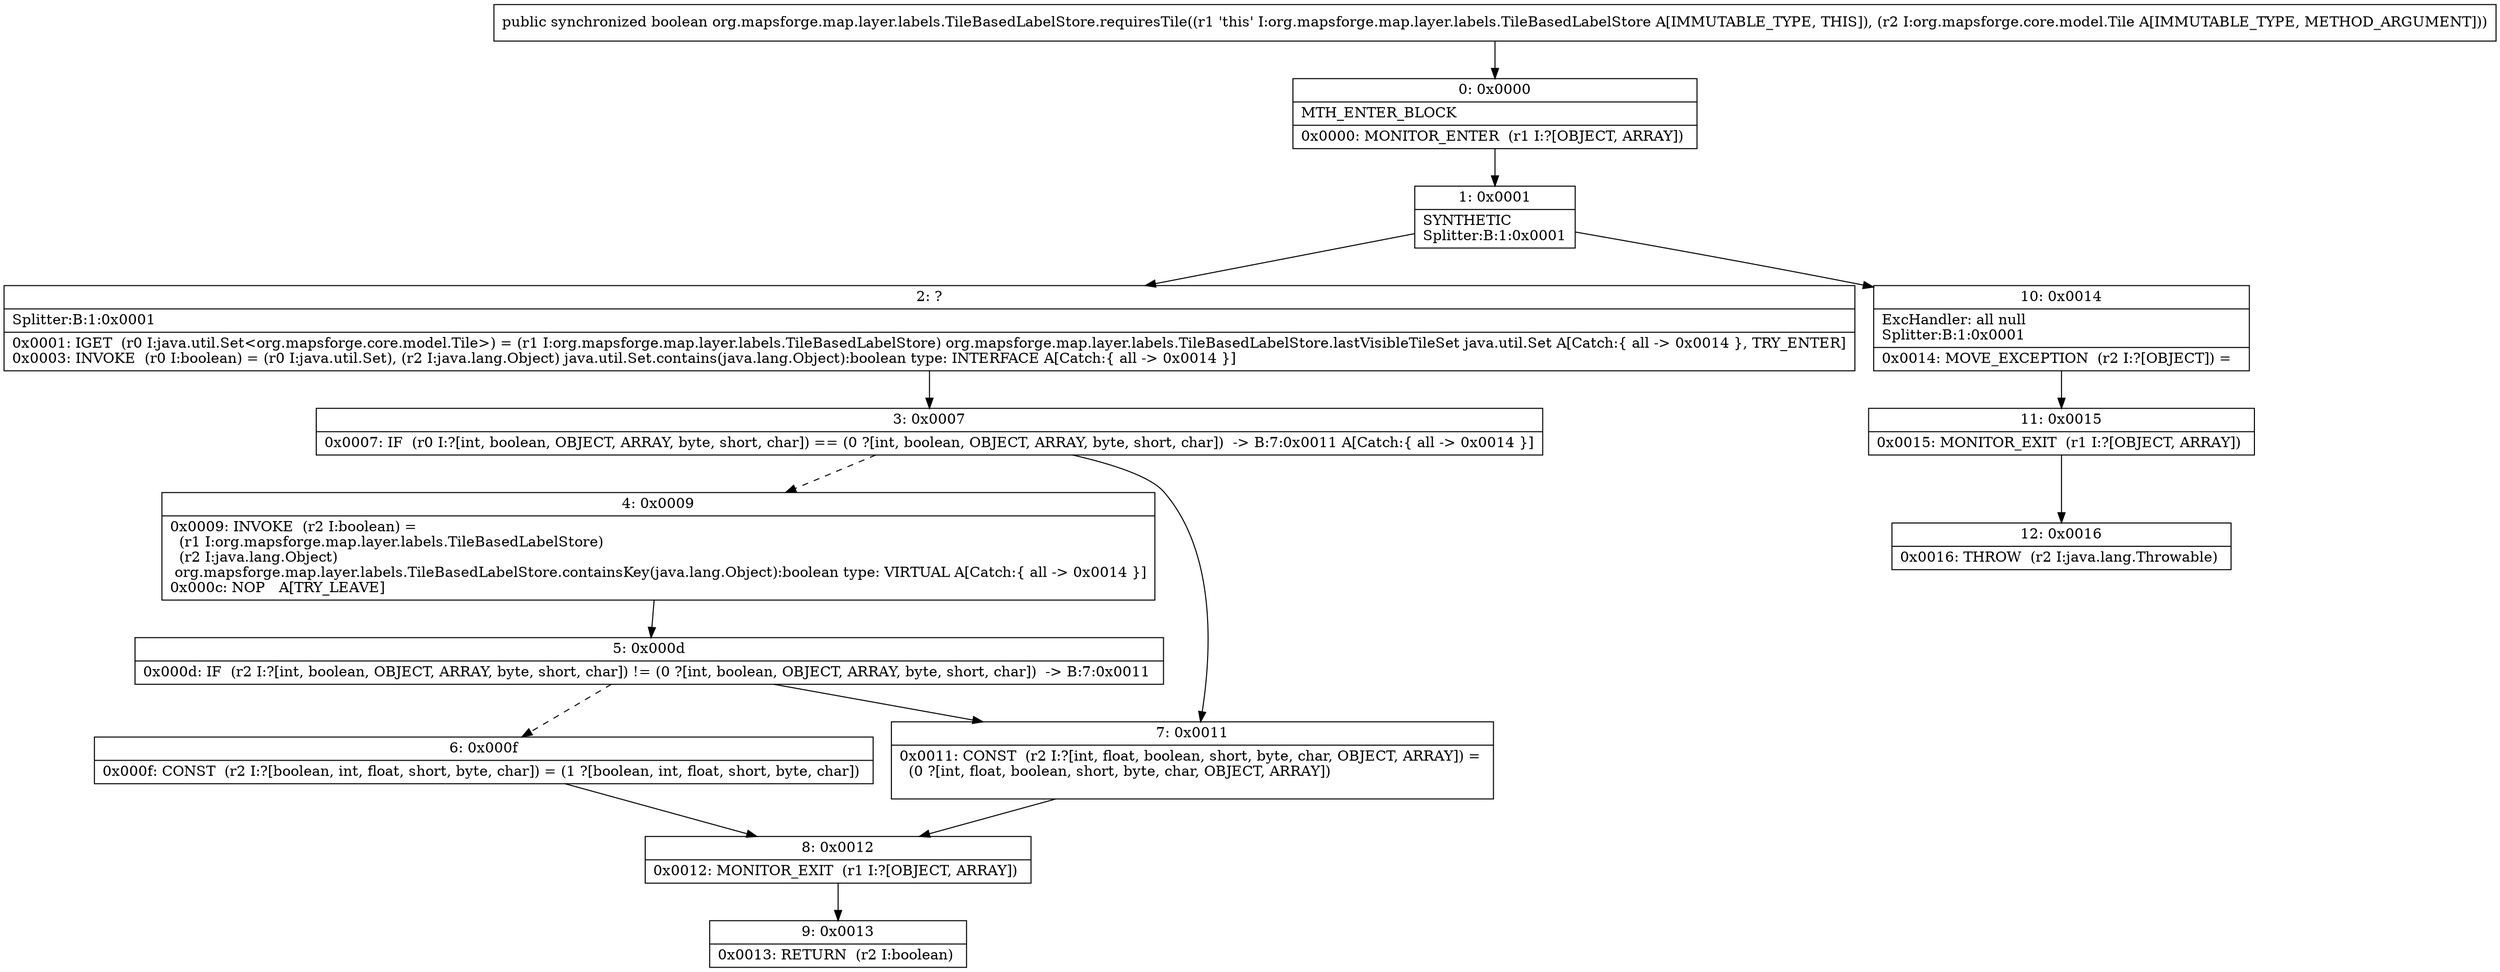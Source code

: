 digraph "CFG fororg.mapsforge.map.layer.labels.TileBasedLabelStore.requiresTile(Lorg\/mapsforge\/core\/model\/Tile;)Z" {
Node_0 [shape=record,label="{0\:\ 0x0000|MTH_ENTER_BLOCK\l|0x0000: MONITOR_ENTER  (r1 I:?[OBJECT, ARRAY]) \l}"];
Node_1 [shape=record,label="{1\:\ 0x0001|SYNTHETIC\lSplitter:B:1:0x0001\l}"];
Node_2 [shape=record,label="{2\:\ ?|Splitter:B:1:0x0001\l|0x0001: IGET  (r0 I:java.util.Set\<org.mapsforge.core.model.Tile\>) = (r1 I:org.mapsforge.map.layer.labels.TileBasedLabelStore) org.mapsforge.map.layer.labels.TileBasedLabelStore.lastVisibleTileSet java.util.Set A[Catch:\{ all \-\> 0x0014 \}, TRY_ENTER]\l0x0003: INVOKE  (r0 I:boolean) = (r0 I:java.util.Set), (r2 I:java.lang.Object) java.util.Set.contains(java.lang.Object):boolean type: INTERFACE A[Catch:\{ all \-\> 0x0014 \}]\l}"];
Node_3 [shape=record,label="{3\:\ 0x0007|0x0007: IF  (r0 I:?[int, boolean, OBJECT, ARRAY, byte, short, char]) == (0 ?[int, boolean, OBJECT, ARRAY, byte, short, char])  \-\> B:7:0x0011 A[Catch:\{ all \-\> 0x0014 \}]\l}"];
Node_4 [shape=record,label="{4\:\ 0x0009|0x0009: INVOKE  (r2 I:boolean) = \l  (r1 I:org.mapsforge.map.layer.labels.TileBasedLabelStore)\l  (r2 I:java.lang.Object)\l org.mapsforge.map.layer.labels.TileBasedLabelStore.containsKey(java.lang.Object):boolean type: VIRTUAL A[Catch:\{ all \-\> 0x0014 \}]\l0x000c: NOP   A[TRY_LEAVE]\l}"];
Node_5 [shape=record,label="{5\:\ 0x000d|0x000d: IF  (r2 I:?[int, boolean, OBJECT, ARRAY, byte, short, char]) != (0 ?[int, boolean, OBJECT, ARRAY, byte, short, char])  \-\> B:7:0x0011 \l}"];
Node_6 [shape=record,label="{6\:\ 0x000f|0x000f: CONST  (r2 I:?[boolean, int, float, short, byte, char]) = (1 ?[boolean, int, float, short, byte, char]) \l}"];
Node_7 [shape=record,label="{7\:\ 0x0011|0x0011: CONST  (r2 I:?[int, float, boolean, short, byte, char, OBJECT, ARRAY]) = \l  (0 ?[int, float, boolean, short, byte, char, OBJECT, ARRAY])\l \l}"];
Node_8 [shape=record,label="{8\:\ 0x0012|0x0012: MONITOR_EXIT  (r1 I:?[OBJECT, ARRAY]) \l}"];
Node_9 [shape=record,label="{9\:\ 0x0013|0x0013: RETURN  (r2 I:boolean) \l}"];
Node_10 [shape=record,label="{10\:\ 0x0014|ExcHandler: all null\lSplitter:B:1:0x0001\l|0x0014: MOVE_EXCEPTION  (r2 I:?[OBJECT]) =  \l}"];
Node_11 [shape=record,label="{11\:\ 0x0015|0x0015: MONITOR_EXIT  (r1 I:?[OBJECT, ARRAY]) \l}"];
Node_12 [shape=record,label="{12\:\ 0x0016|0x0016: THROW  (r2 I:java.lang.Throwable) \l}"];
MethodNode[shape=record,label="{public synchronized boolean org.mapsforge.map.layer.labels.TileBasedLabelStore.requiresTile((r1 'this' I:org.mapsforge.map.layer.labels.TileBasedLabelStore A[IMMUTABLE_TYPE, THIS]), (r2 I:org.mapsforge.core.model.Tile A[IMMUTABLE_TYPE, METHOD_ARGUMENT])) }"];
MethodNode -> Node_0;
Node_0 -> Node_1;
Node_1 -> Node_2;
Node_1 -> Node_10;
Node_2 -> Node_3;
Node_3 -> Node_4[style=dashed];
Node_3 -> Node_7;
Node_4 -> Node_5;
Node_5 -> Node_6[style=dashed];
Node_5 -> Node_7;
Node_6 -> Node_8;
Node_7 -> Node_8;
Node_8 -> Node_9;
Node_10 -> Node_11;
Node_11 -> Node_12;
}

